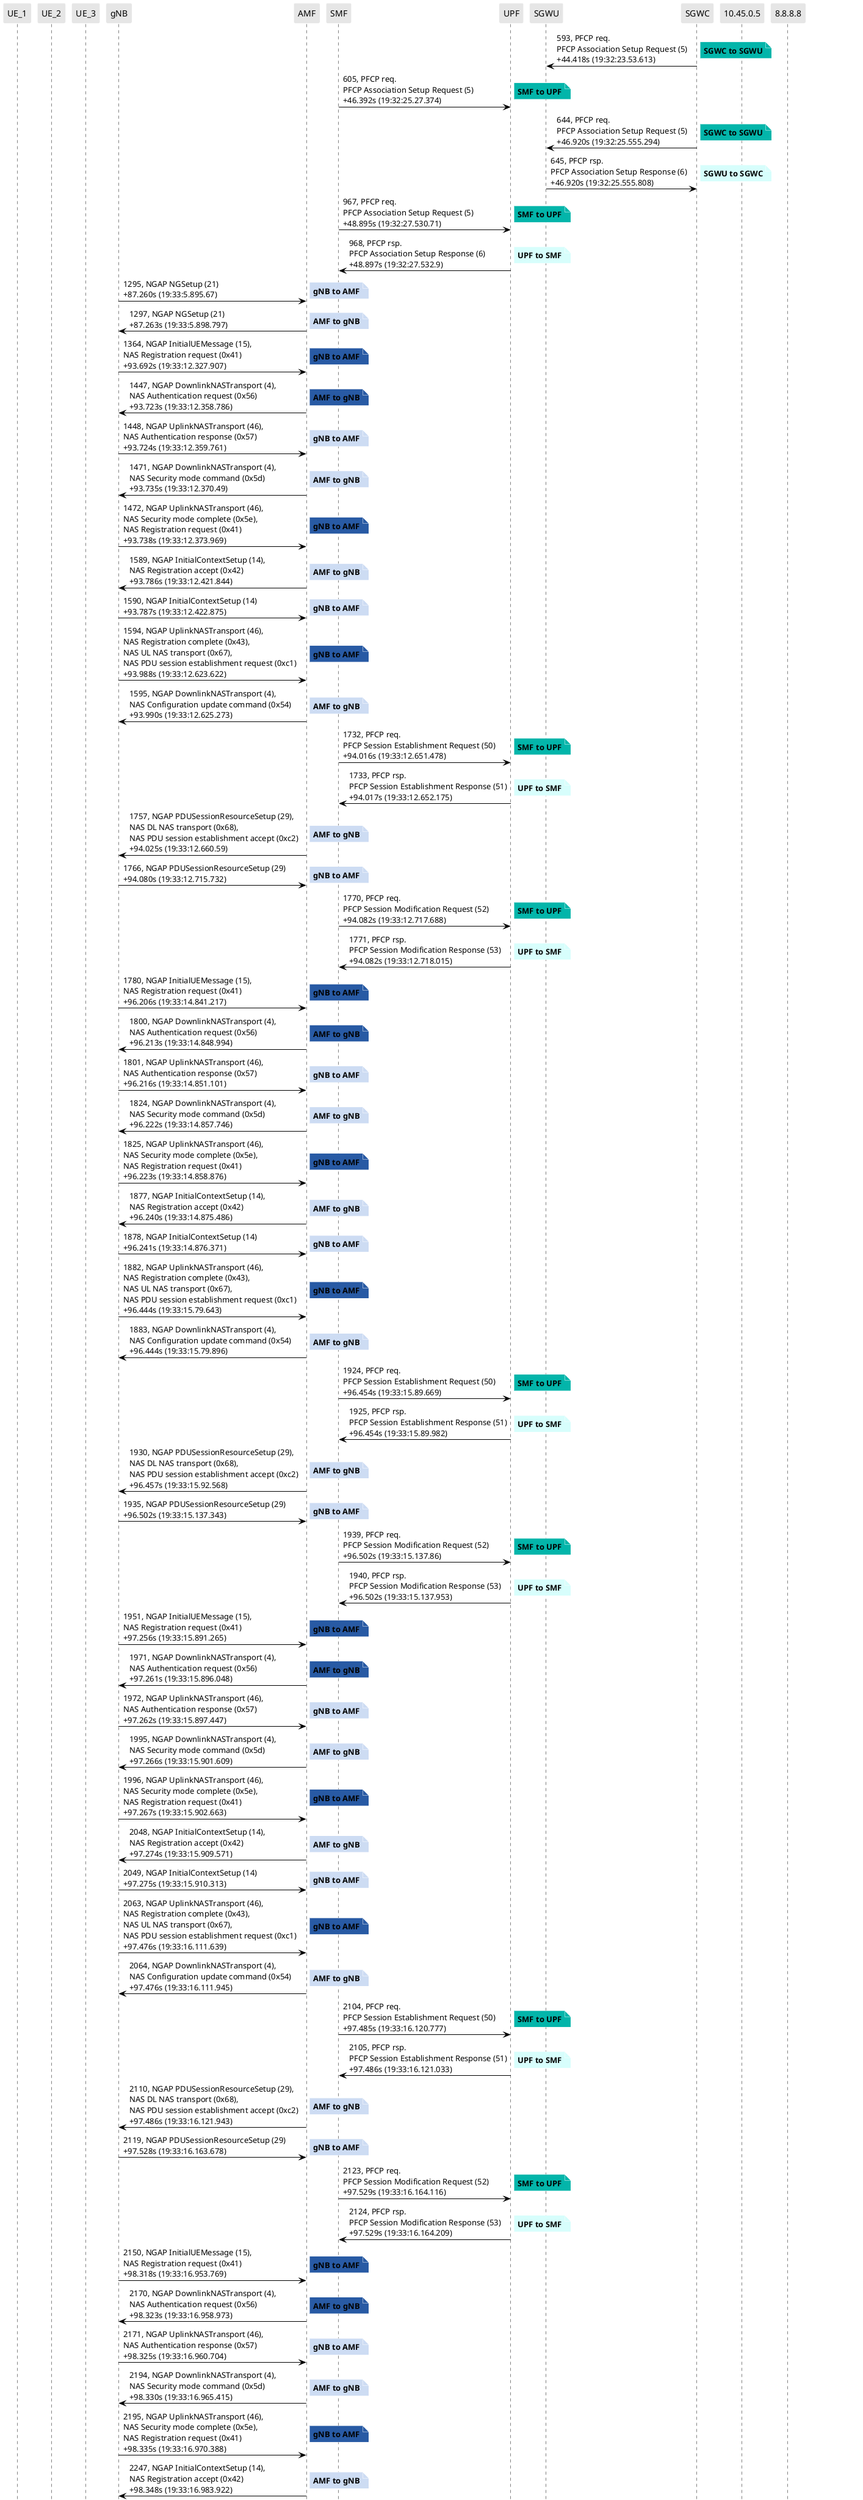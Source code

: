 @startuml
skinparam shadowing false
skinparam NoteBorderColor white
skinparam sequence {
    ArrowColor black
    LifeLineBorderColor black
    LifeLineBackgroundColor black
    ParticipantBorderColor white
    ParticipantBackgroundColor #e6e6e6
}
participant "UE_1"
participant "UE_2"
participant "UE_3"
participant "gNB"
participant "AMF"
participant "SMF"
participant "UPF"
participant "SGWU"
participant "SGWC"
participant "10.45.0.5"
participant "8.8.8.8"

"SGWC" -> "SGWU": 593, PFCP req.\nPFCP Association Setup Request (5)\n+44.418s (19:32:23.53.613)

note right #03B5AA
**SGWC to SGWU**
end note

"SMF" -> "UPF": 605, PFCP req.\nPFCP Association Setup Request (5)\n+46.392s (19:32:25.27.374)

note right #03B5AA
**SMF to UPF**
end note

"SGWC" -> "SGWU": 644, PFCP req.\nPFCP Association Setup Request (5)\n+46.920s (19:32:25.555.294)

note right #03B5AA
**SGWC to SGWU**
end note

"SGWU" -> "SGWC": 645, PFCP rsp.\nPFCP Association Setup Response (6)\n+46.920s (19:32:25.555.808)

note right #D7FEFC
**SGWU to SGWC**
end note

"SMF" -> "UPF": 967, PFCP req.\nPFCP Association Setup Request (5)\n+48.895s (19:32:27.530.71)

note right #03B5AA
**SMF to UPF**
end note

"UPF" -> "SMF": 968, PFCP rsp.\nPFCP Association Setup Response (6)\n+48.897s (19:32:27.532.9)

note right #D7FEFC
**UPF to SMF**
end note

"gNB" -> "AMF": 1295, NGAP NGSetup (21)\n+87.260s (19:33:5.895.67)

note right #CDDCF3
**gNB to AMF**
end note

"AMF" -> "gNB": 1297, NGAP NGSetup (21)\n+87.263s (19:33:5.898.797)

note right #CDDCF3
**AMF to gNB**
end note

"gNB" -> "AMF": 1364, NGAP InitialUEMessage (15),\nNAS Registration request (0x41)\n+93.692s (19:33:12.327.907)

note right #285AA4
**gNB to AMF**
end note

"AMF" -> "gNB": 1447, NGAP DownlinkNASTransport (4),\nNAS Authentication request (0x56)\n+93.723s (19:33:12.358.786)

note right #285AA4
**AMF to gNB**
end note

"gNB" -> "AMF": 1448, NGAP UplinkNASTransport (46),\nNAS Authentication response (0x57)\n+93.724s (19:33:12.359.761)

note right #CDDCF3
**gNB to AMF**
end note

"AMF" -> "gNB": 1471, NGAP DownlinkNASTransport (4),\nNAS Security mode command (0x5d)\n+93.735s (19:33:12.370.49)

note right #CDDCF3
**AMF to gNB**
end note

"gNB" -> "AMF": 1472, NGAP UplinkNASTransport (46),\nNAS Security mode complete (0x5e),\nNAS Registration request (0x41)\n+93.738s (19:33:12.373.969)

note right #285AA4
**gNB to AMF**
end note

"AMF" -> "gNB": 1589, NGAP InitialContextSetup (14),\nNAS Registration accept (0x42)\n+93.786s (19:33:12.421.844)

note right #CDDCF3
**AMF to gNB**
end note

"gNB" -> "AMF": 1590, NGAP InitialContextSetup (14)\n+93.787s (19:33:12.422.875)

note right #CDDCF3
**gNB to AMF**
end note

"gNB" -> "AMF": 1594, NGAP UplinkNASTransport (46),\nNAS Registration complete (0x43),\nNAS UL NAS transport (0x67),\nNAS PDU session establishment request (0xc1)\n+93.988s (19:33:12.623.622)

note right #285AA4
**gNB to AMF**
end note

"AMF" -> "gNB": 1595, NGAP DownlinkNASTransport (4),\nNAS Configuration update command (0x54)\n+93.990s (19:33:12.625.273)

note right #CDDCF3
**AMF to gNB**
end note

"SMF" -> "UPF": 1732, PFCP req.\nPFCP Session Establishment Request (50)\n+94.016s (19:33:12.651.478)

note right #03B5AA
**SMF to UPF**
end note

"UPF" -> "SMF": 1733, PFCP rsp.\nPFCP Session Establishment Response (51)\n+94.017s (19:33:12.652.175)

note right #D7FEFC
**UPF to SMF**
end note

"AMF" -> "gNB": 1757, NGAP PDUSessionResourceSetup (29),\nNAS DL NAS transport (0x68),\nNAS PDU session establishment accept (0xc2)\n+94.025s (19:33:12.660.59)

note right #CDDCF3
**AMF to gNB**
end note

"gNB" -> "AMF": 1766, NGAP PDUSessionResourceSetup (29)\n+94.080s (19:33:12.715.732)

note right #CDDCF3
**gNB to AMF**
end note

"SMF" -> "UPF": 1770, PFCP req.\nPFCP Session Modification Request (52)\n+94.082s (19:33:12.717.688)

note right #03B5AA
**SMF to UPF**
end note

"UPF" -> "SMF": 1771, PFCP rsp.\nPFCP Session Modification Response (53)\n+94.082s (19:33:12.718.015)

note right #D7FEFC
**UPF to SMF**
end note

"gNB" -> "AMF": 1780, NGAP InitialUEMessage (15),\nNAS Registration request (0x41)\n+96.206s (19:33:14.841.217)

note right #285AA4
**gNB to AMF**
end note

"AMF" -> "gNB": 1800, NGAP DownlinkNASTransport (4),\nNAS Authentication request (0x56)\n+96.213s (19:33:14.848.994)

note right #285AA4
**AMF to gNB**
end note

"gNB" -> "AMF": 1801, NGAP UplinkNASTransport (46),\nNAS Authentication response (0x57)\n+96.216s (19:33:14.851.101)

note right #CDDCF3
**gNB to AMF**
end note

"AMF" -> "gNB": 1824, NGAP DownlinkNASTransport (4),\nNAS Security mode command (0x5d)\n+96.222s (19:33:14.857.746)

note right #CDDCF3
**AMF to gNB**
end note

"gNB" -> "AMF": 1825, NGAP UplinkNASTransport (46),\nNAS Security mode complete (0x5e),\nNAS Registration request (0x41)\n+96.223s (19:33:14.858.876)

note right #285AA4
**gNB to AMF**
end note

"AMF" -> "gNB": 1877, NGAP InitialContextSetup (14),\nNAS Registration accept (0x42)\n+96.240s (19:33:14.875.486)

note right #CDDCF3
**AMF to gNB**
end note

"gNB" -> "AMF": 1878, NGAP InitialContextSetup (14)\n+96.241s (19:33:14.876.371)

note right #CDDCF3
**gNB to AMF**
end note

"gNB" -> "AMF": 1882, NGAP UplinkNASTransport (46),\nNAS Registration complete (0x43),\nNAS UL NAS transport (0x67),\nNAS PDU session establishment request (0xc1)\n+96.444s (19:33:15.79.643)

note right #285AA4
**gNB to AMF**
end note

"AMF" -> "gNB": 1883, NGAP DownlinkNASTransport (4),\nNAS Configuration update command (0x54)\n+96.444s (19:33:15.79.896)

note right #CDDCF3
**AMF to gNB**
end note

"SMF" -> "UPF": 1924, PFCP req.\nPFCP Session Establishment Request (50)\n+96.454s (19:33:15.89.669)

note right #03B5AA
**SMF to UPF**
end note

"UPF" -> "SMF": 1925, PFCP rsp.\nPFCP Session Establishment Response (51)\n+96.454s (19:33:15.89.982)

note right #D7FEFC
**UPF to SMF**
end note

"AMF" -> "gNB": 1930, NGAP PDUSessionResourceSetup (29),\nNAS DL NAS transport (0x68),\nNAS PDU session establishment accept (0xc2)\n+96.457s (19:33:15.92.568)

note right #CDDCF3
**AMF to gNB**
end note

"gNB" -> "AMF": 1935, NGAP PDUSessionResourceSetup (29)\n+96.502s (19:33:15.137.343)

note right #CDDCF3
**gNB to AMF**
end note

"SMF" -> "UPF": 1939, PFCP req.\nPFCP Session Modification Request (52)\n+96.502s (19:33:15.137.86)

note right #03B5AA
**SMF to UPF**
end note

"UPF" -> "SMF": 1940, PFCP rsp.\nPFCP Session Modification Response (53)\n+96.502s (19:33:15.137.953)

note right #D7FEFC
**UPF to SMF**
end note

"gNB" -> "AMF": 1951, NGAP InitialUEMessage (15),\nNAS Registration request (0x41)\n+97.256s (19:33:15.891.265)

note right #285AA4
**gNB to AMF**
end note

"AMF" -> "gNB": 1971, NGAP DownlinkNASTransport (4),\nNAS Authentication request (0x56)\n+97.261s (19:33:15.896.048)

note right #285AA4
**AMF to gNB**
end note

"gNB" -> "AMF": 1972, NGAP UplinkNASTransport (46),\nNAS Authentication response (0x57)\n+97.262s (19:33:15.897.447)

note right #CDDCF3
**gNB to AMF**
end note

"AMF" -> "gNB": 1995, NGAP DownlinkNASTransport (4),\nNAS Security mode command (0x5d)\n+97.266s (19:33:15.901.609)

note right #CDDCF3
**AMF to gNB**
end note

"gNB" -> "AMF": 1996, NGAP UplinkNASTransport (46),\nNAS Security mode complete (0x5e),\nNAS Registration request (0x41)\n+97.267s (19:33:15.902.663)

note right #285AA4
**gNB to AMF**
end note

"AMF" -> "gNB": 2048, NGAP InitialContextSetup (14),\nNAS Registration accept (0x42)\n+97.274s (19:33:15.909.571)

note right #CDDCF3
**AMF to gNB**
end note

"gNB" -> "AMF": 2049, NGAP InitialContextSetup (14)\n+97.275s (19:33:15.910.313)

note right #CDDCF3
**gNB to AMF**
end note

"gNB" -> "AMF": 2063, NGAP UplinkNASTransport (46),\nNAS Registration complete (0x43),\nNAS UL NAS transport (0x67),\nNAS PDU session establishment request (0xc1)\n+97.476s (19:33:16.111.639)

note right #285AA4
**gNB to AMF**
end note

"AMF" -> "gNB": 2064, NGAP DownlinkNASTransport (4),\nNAS Configuration update command (0x54)\n+97.476s (19:33:16.111.945)

note right #CDDCF3
**AMF to gNB**
end note

"SMF" -> "UPF": 2104, PFCP req.\nPFCP Session Establishment Request (50)\n+97.485s (19:33:16.120.777)

note right #03B5AA
**SMF to UPF**
end note

"UPF" -> "SMF": 2105, PFCP rsp.\nPFCP Session Establishment Response (51)\n+97.486s (19:33:16.121.033)

note right #D7FEFC
**UPF to SMF**
end note

"AMF" -> "gNB": 2110, NGAP PDUSessionResourceSetup (29),\nNAS DL NAS transport (0x68),\nNAS PDU session establishment accept (0xc2)\n+97.486s (19:33:16.121.943)

note right #CDDCF3
**AMF to gNB**
end note

"gNB" -> "AMF": 2119, NGAP PDUSessionResourceSetup (29)\n+97.528s (19:33:16.163.678)

note right #CDDCF3
**gNB to AMF**
end note

"SMF" -> "UPF": 2123, PFCP req.\nPFCP Session Modification Request (52)\n+97.529s (19:33:16.164.116)

note right #03B5AA
**SMF to UPF**
end note

"UPF" -> "SMF": 2124, PFCP rsp.\nPFCP Session Modification Response (53)\n+97.529s (19:33:16.164.209)

note right #D7FEFC
**UPF to SMF**
end note

"gNB" -> "AMF": 2150, NGAP InitialUEMessage (15),\nNAS Registration request (0x41)\n+98.318s (19:33:16.953.769)

note right #285AA4
**gNB to AMF**
end note

"AMF" -> "gNB": 2170, NGAP DownlinkNASTransport (4),\nNAS Authentication request (0x56)\n+98.323s (19:33:16.958.973)

note right #285AA4
**AMF to gNB**
end note

"gNB" -> "AMF": 2171, NGAP UplinkNASTransport (46),\nNAS Authentication response (0x57)\n+98.325s (19:33:16.960.704)

note right #CDDCF3
**gNB to AMF**
end note

"AMF" -> "gNB": 2194, NGAP DownlinkNASTransport (4),\nNAS Security mode command (0x5d)\n+98.330s (19:33:16.965.415)

note right #CDDCF3
**AMF to gNB**
end note

"gNB" -> "AMF": 2195, NGAP UplinkNASTransport (46),\nNAS Security mode complete (0x5e),\nNAS Registration request (0x41)\n+98.335s (19:33:16.970.388)

note right #285AA4
**gNB to AMF**
end note

"AMF" -> "gNB": 2247, NGAP InitialContextSetup (14),\nNAS Registration accept (0x42)\n+98.348s (19:33:16.983.922)

note right #CDDCF3
**AMF to gNB**
end note

"gNB" -> "AMF": 2248, NGAP InitialContextSetup (14)\n+98.349s (19:33:16.984.616)

note right #CDDCF3
**gNB to AMF**
end note

"gNB" -> "AMF": 2257, NGAP UplinkNASTransport (46),\nNAS Registration complete (0x43),\nNAS UL NAS transport (0x67),\nNAS PDU session establishment request (0xc1)\n+98.553s (19:33:17.188.905)

note right #285AA4
**gNB to AMF**
end note

"AMF" -> "gNB": 2258, NGAP DownlinkNASTransport (4),\nNAS Configuration update command (0x54)\n+98.554s (19:33:17.189.194)

note right #CDDCF3
**AMF to gNB**
end note

"SMF" -> "UPF": 2298, PFCP req.\nPFCP Session Establishment Request (50)\n+98.567s (19:33:17.202.622)

note right #03B5AA
**SMF to UPF**
end note

"UPF" -> "SMF": 2299, PFCP rsp.\nPFCP Session Establishment Response (51)\n+98.567s (19:33:17.202.897)

note right #D7FEFC
**UPF to SMF**
end note

"AMF" -> "gNB": 2304, NGAP PDUSessionResourceSetup (29),\nNAS DL NAS transport (0x68),\nNAS PDU session establishment accept (0xc2)\n+98.569s (19:33:17.204.987)

note right #CDDCF3
**AMF to gNB**
end note

"gNB" -> "AMF": 2309, NGAP PDUSessionResourceSetup (29)\n+98.616s (19:33:17.251.971)

note right #CDDCF3
**gNB to AMF**
end note

"SMF" -> "UPF": 2313, PFCP req.\nPFCP Session Modification Request (52)\n+98.617s (19:33:17.252.59)

note right #03B5AA
**SMF to UPF**
end note

"UPF" -> "SMF": 2314, PFCP rsp.\nPFCP Session Modification Response (53)\n+98.617s (19:33:17.252.697)

note right #D7FEFC
**UPF to SMF**
end note

"gNB" -> "UPF": 2331, GTP<ICMP> ping req.\n+103.023s (19:33:21.659.017)

note right #5C8001
**gNB to UPF**
end note

"UE_1" -> "8.8.8.8": 2332, ICMP ping req.\n+103.024s (19:33:21.659.185)

note right #5C8001
**UE_1 to 8.8.8.8**
end note

"UPF" -> "8.8.8.8": 2333, ICMP ping req.\n+103.024s (19:33:21.659.204)

note right #5C8001
**UPF to 8.8.8.8**
end note

"8.8.8.8" -> "UPF": 2334, ICMP ping rsp.\n+103.049s (19:33:21.684.036)

note right #EDFEC2
**8.8.8.8 to UPF**
end note

"8.8.8.8" -> "UE_1": 2335, ICMP ping rsp.\n+103.049s (19:33:21.684.082)

note right #EDFEC2
**8.8.8.8 to UE_1**
end note

"UPF" -> "gNB": 2336, GTP<ICMP> ping rsp.\n+103.049s (19:33:21.684.229)

note right #EDFEC2
**UPF to gNB**
end note

"gNB" -> "UPF": 2341, GTP<ICMP> ping req.\n+104.025s (19:33:22.660.896)

note right #5C8001
**gNB to UPF**
end note

"UE_1" -> "8.8.8.8": 2342, ICMP ping req.\n+104.025s (19:33:22.660.984)

note right #5C8001
**UE_1 to 8.8.8.8**
end note

"UPF" -> "8.8.8.8": 2343, ICMP ping req.\n+104.025s (19:33:22.660.999)

note right #5C8001
**UPF to 8.8.8.8**
end note

"8.8.8.8" -> "UPF": 2344, ICMP ping rsp.\n+104.055s (19:33:22.690.058)

note right #EDFEC2
**8.8.8.8 to UPF**
end note

"8.8.8.8" -> "UE_1": 2345, ICMP ping rsp.\n+104.055s (19:33:22.690.111)

note right #EDFEC2
**8.8.8.8 to UE_1**
end note

"UPF" -> "gNB": 2346, GTP<ICMP> ping rsp.\n+104.055s (19:33:22.690.197)

note right #EDFEC2
**UPF to gNB**
end note

"gNB" -> "UPF": 2355, GTP<ICMP> ping req.\n+105.028s (19:33:23.663.472)

note right #5C8001
**gNB to UPF**
end note

"UE_1" -> "8.8.8.8": 2356, ICMP ping req.\n+105.028s (19:33:23.663.64)

note right #5C8001
**UE_1 to 8.8.8.8**
end note

"UPF" -> "8.8.8.8": 2357, ICMP ping req.\n+105.028s (19:33:23.663.659)

note right #5C8001
**UPF to 8.8.8.8**
end note

"8.8.8.8" -> "UPF": 2358, ICMP ping rsp.\n+105.059s (19:33:23.694.936)

note right #EDFEC2
**8.8.8.8 to UPF**
end note

"8.8.8.8" -> "UE_1": 2359, ICMP ping rsp.\n+105.059s (19:33:23.694.963)

note right #EDFEC2
**8.8.8.8 to UE_1**
end note

"UPF" -> "gNB": 2360, GTP<ICMP> ping rsp.\n+105.060s (19:33:23.695.066)

note right #EDFEC2
**UPF to gNB**
end note

"gNB" -> "UPF": 2363, GTP<ICMP> ping req.\n+106.029s (19:33:24.664.979)

note right #5C8001
**gNB to UPF**
end note

"UE_1" -> "8.8.8.8": 2364, ICMP ping req.\n+106.030s (19:33:24.665.14)

note right #5C8001
**UE_1 to 8.8.8.8**
end note

"UPF" -> "8.8.8.8": 2365, ICMP ping req.\n+106.030s (19:33:24.665.171)

note right #5C8001
**UPF to 8.8.8.8**
end note

"8.8.8.8" -> "UPF": 2366, ICMP ping rsp.\n+106.048s (19:33:24.683.879)

note right #EDFEC2
**8.8.8.8 to UPF**
end note

"8.8.8.8" -> "UE_1": 2367, ICMP ping rsp.\n+106.048s (19:33:24.683.905)

note right #EDFEC2
**8.8.8.8 to UE_1**
end note

"UPF" -> "gNB": 2368, GTP<ICMP> ping rsp.\n+106.048s (19:33:24.683.992)

note right #EDFEC2
**UPF to gNB**
end note

"gNB" -> "UPF": 2375, GTP<ICMP> ping req.\n+107.031s (19:33:25.666.819)

note right #5C8001
**gNB to UPF**
end note

"UE_1" -> "8.8.8.8": 2376, ICMP ping req.\n+107.031s (19:33:25.666.947)

note right #5C8001
**UE_1 to 8.8.8.8**
end note

"UPF" -> "8.8.8.8": 2377, ICMP ping req.\n+107.031s (19:33:25.666.97)

note right #5C8001
**UPF to 8.8.8.8**
end note

"8.8.8.8" -> "UPF": 2378, ICMP ping rsp.\n+107.050s (19:33:25.685.768)

note right #EDFEC2
**8.8.8.8 to UPF**
end note

"8.8.8.8" -> "UE_1": 2379, ICMP ping rsp.\n+107.050s (19:33:25.685.803)

note right #EDFEC2
**8.8.8.8 to UE_1**
end note

"UPF" -> "gNB": 2380, GTP<ICMP> ping rsp.\n+107.050s (19:33:25.685.922)

note right #EDFEC2
**UPF to gNB**
end note

"gNB" -> "UPF": 2381, GTP<ICMP> ping req.\n+107.056s (19:33:25.691.839)

note right #5C8001
**gNB to UPF**
end note

"UE_2" -> "8.8.8.8": 2382, ICMP ping req.\n+107.056s (19:33:25.691.924)

note right #5C8001
**UE_2 to 8.8.8.8**
end note

@enduml
